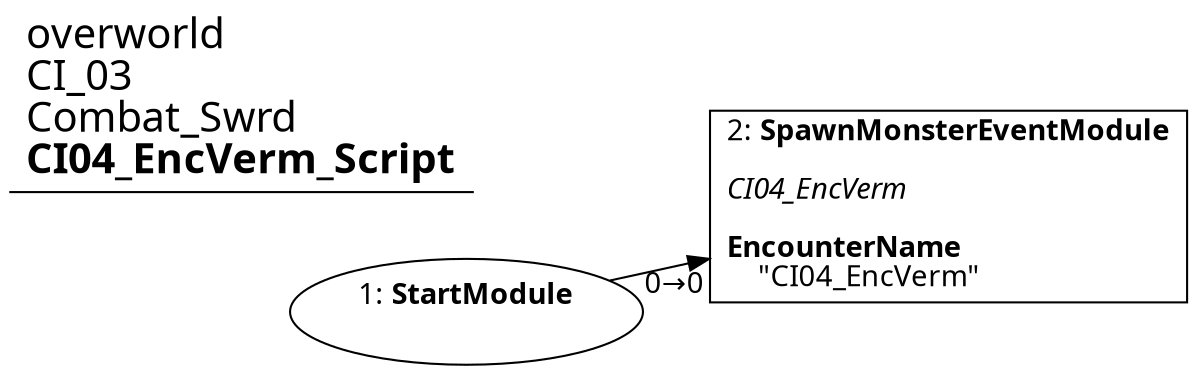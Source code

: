 digraph {
    layout = fdp;
    overlap = prism;
    sep = "+16";
    splines = spline;

    node [ shape = box ];

    graph [ fontname = "Segoe UI" ];
    node [ fontname = "Segoe UI" ];
    edge [ fontname = "Segoe UI" ];

    1 [ label = <1: <b>StartModule</b><br/><br/>> ];
    1 [ shape = oval ]
    1 [ pos = "0.344,-0.16700001!" ];
    1 -> 2 [ label = "0→0" ];

    2 [ label = <2: <b>SpawnMonsterEventModule</b><br/><br/><i>CI04_EncVerm<br align="left"/></i><br align="left"/><b>EncounterName</b><br align="left"/>    &quot;CI04_EncVerm&quot;<br align="left"/>> ];
    2 [ pos = "0.54700005,-0.16700001!" ];

    title [ pos = "0.34300002,-0.16600001!" ];
    title [ shape = underline ];
    title [ label = <<font point-size="20">overworld<br align="left"/>CI_03<br align="left"/>Combat_Swrd<br align="left"/><b>CI04_EncVerm_Script</b><br align="left"/></font>> ];
}
